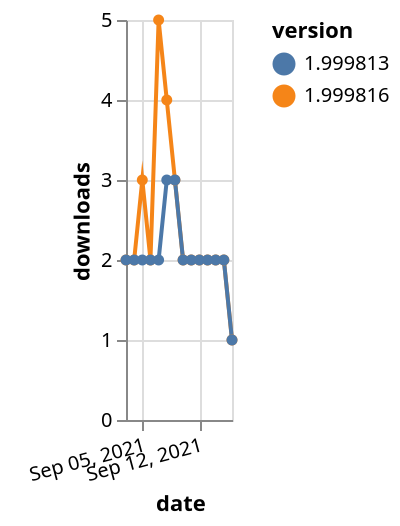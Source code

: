 {"$schema": "https://vega.github.io/schema/vega-lite/v5.json", "description": "A simple bar chart with embedded data.", "data": {"values": [{"date": "2021-09-03", "total": 2196, "delta": 2, "version": "1.999816"}, {"date": "2021-09-04", "total": 2198, "delta": 2, "version": "1.999816"}, {"date": "2021-09-05", "total": 2201, "delta": 3, "version": "1.999816"}, {"date": "2021-09-06", "total": 2203, "delta": 2, "version": "1.999816"}, {"date": "2021-09-07", "total": 2208, "delta": 5, "version": "1.999816"}, {"date": "2021-09-08", "total": 2212, "delta": 4, "version": "1.999816"}, {"date": "2021-09-09", "total": 2215, "delta": 3, "version": "1.999816"}, {"date": "2021-09-10", "total": 2217, "delta": 2, "version": "1.999816"}, {"date": "2021-09-11", "total": 2219, "delta": 2, "version": "1.999816"}, {"date": "2021-09-12", "total": 2221, "delta": 2, "version": "1.999816"}, {"date": "2021-09-13", "total": 2223, "delta": 2, "version": "1.999816"}, {"date": "2021-09-14", "total": 2225, "delta": 2, "version": "1.999816"}, {"date": "2021-09-15", "total": 2227, "delta": 2, "version": "1.999816"}, {"date": "2021-09-16", "total": 2228, "delta": 1, "version": "1.999816"}, {"date": "2021-09-03", "total": 2263, "delta": 2, "version": "1.999813"}, {"date": "2021-09-04", "total": 2265, "delta": 2, "version": "1.999813"}, {"date": "2021-09-05", "total": 2267, "delta": 2, "version": "1.999813"}, {"date": "2021-09-06", "total": 2269, "delta": 2, "version": "1.999813"}, {"date": "2021-09-07", "total": 2271, "delta": 2, "version": "1.999813"}, {"date": "2021-09-08", "total": 2274, "delta": 3, "version": "1.999813"}, {"date": "2021-09-09", "total": 2277, "delta": 3, "version": "1.999813"}, {"date": "2021-09-10", "total": 2279, "delta": 2, "version": "1.999813"}, {"date": "2021-09-11", "total": 2281, "delta": 2, "version": "1.999813"}, {"date": "2021-09-12", "total": 2283, "delta": 2, "version": "1.999813"}, {"date": "2021-09-13", "total": 2285, "delta": 2, "version": "1.999813"}, {"date": "2021-09-14", "total": 2287, "delta": 2, "version": "1.999813"}, {"date": "2021-09-15", "total": 2289, "delta": 2, "version": "1.999813"}, {"date": "2021-09-16", "total": 2290, "delta": 1, "version": "1.999813"}]}, "width": "container", "mark": {"type": "line", "point": {"filled": true}}, "encoding": {"x": {"field": "date", "type": "temporal", "timeUnit": "yearmonthdate", "title": "date", "axis": {"labelAngle": -15}}, "y": {"field": "delta", "type": "quantitative", "title": "downloads"}, "color": {"field": "version", "type": "nominal"}, "tooltip": {"field": "delta"}}}